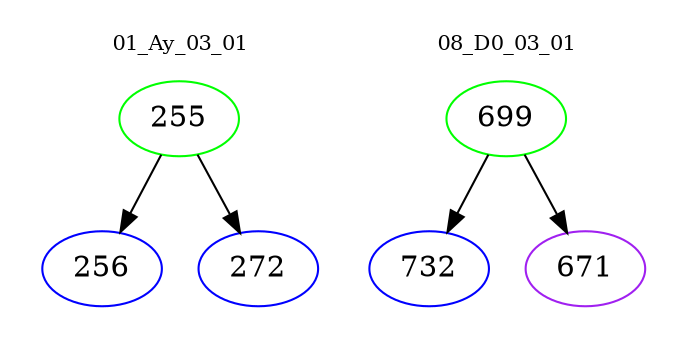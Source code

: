digraph{
subgraph cluster_0 {
color = white
label = "01_Ay_03_01";
fontsize=10;
T0_255 [label="255", color="green"]
T0_255 -> T0_256 [color="black"]
T0_256 [label="256", color="blue"]
T0_255 -> T0_272 [color="black"]
T0_272 [label="272", color="blue"]
}
subgraph cluster_1 {
color = white
label = "08_D0_03_01";
fontsize=10;
T1_699 [label="699", color="green"]
T1_699 -> T1_732 [color="black"]
T1_732 [label="732", color="blue"]
T1_699 -> T1_671 [color="black"]
T1_671 [label="671", color="purple"]
}
}
